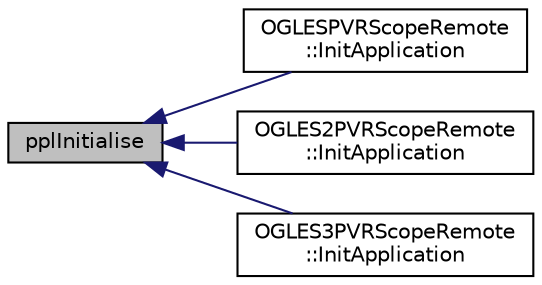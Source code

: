 digraph "pplInitialise"
{
  edge [fontname="Helvetica",fontsize="10",labelfontname="Helvetica",labelfontsize="10"];
  node [fontname="Helvetica",fontsize="10",shape=record];
  rankdir="LR";
  Node1 [label="pplInitialise",height=0.2,width=0.4,color="black", fillcolor="grey75", style="filled", fontcolor="black"];
  Node1 -> Node2 [dir="back",color="midnightblue",fontsize="10",style="solid"];
  Node2 [label="OGLESPVRScopeRemote\l::InitApplication",height=0.2,width=0.4,color="black", fillcolor="white", style="filled",URL="$class_o_g_l_e_s_p_v_r_scope_remote.html#a96be64b54dbade6adafcf1472fcc5ca8"];
  Node1 -> Node3 [dir="back",color="midnightblue",fontsize="10",style="solid"];
  Node3 [label="OGLES2PVRScopeRemote\l::InitApplication",height=0.2,width=0.4,color="black", fillcolor="white", style="filled",URL="$class_o_g_l_e_s2_p_v_r_scope_remote.html#af0bfafb7123df24f92c39ab126be8c64"];
  Node1 -> Node4 [dir="back",color="midnightblue",fontsize="10",style="solid"];
  Node4 [label="OGLES3PVRScopeRemote\l::InitApplication",height=0.2,width=0.4,color="black", fillcolor="white", style="filled",URL="$class_o_g_l_e_s3_p_v_r_scope_remote.html#a37b9e4d004febdb5d87c44e13ea46d27"];
}
